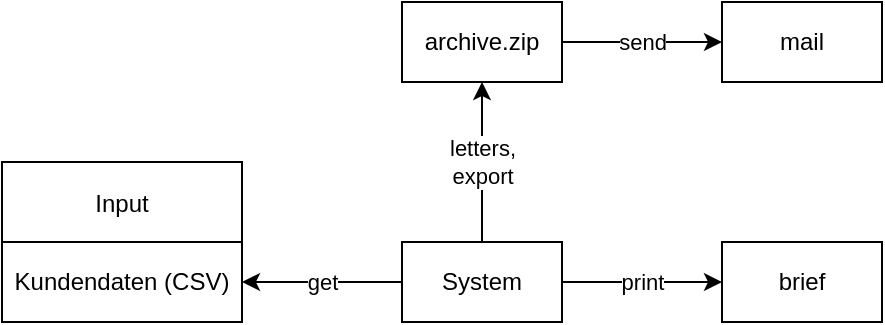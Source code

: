 <mxfile version="24.0.4" type="device">
  <diagram name="Seite-1" id="XtPtEbJ-YFwOECasJ3nE">
    <mxGraphModel dx="637" dy="653" grid="1" gridSize="10" guides="1" tooltips="1" connect="1" arrows="1" fold="1" page="1" pageScale="1" pageWidth="827" pageHeight="1169" math="0" shadow="0">
      <root>
        <mxCell id="0" />
        <mxCell id="1" parent="0" />
        <mxCell id="Cp2ujjPXEhmswo3qMn4P-21" style="edgeStyle=orthogonalEdgeStyle;rounded=0;orthogonalLoop=1;jettySize=auto;html=1;exitX=0;exitY=0.5;exitDx=0;exitDy=0;entryX=1;entryY=0.5;entryDx=0;entryDy=0;" edge="1" parent="1" source="Cp2ujjPXEhmswo3qMn4P-1" target="Cp2ujjPXEhmswo3qMn4P-4">
          <mxGeometry relative="1" as="geometry" />
        </mxCell>
        <mxCell id="Cp2ujjPXEhmswo3qMn4P-22" value="get" style="edgeLabel;html=1;align=center;verticalAlign=middle;resizable=0;points=[];" vertex="1" connectable="0" parent="Cp2ujjPXEhmswo3qMn4P-21">
          <mxGeometry x="-0.22" y="1" relative="1" as="geometry">
            <mxPoint x="-9" y="-1" as="offset" />
          </mxGeometry>
        </mxCell>
        <mxCell id="Cp2ujjPXEhmswo3qMn4P-23" style="edgeStyle=orthogonalEdgeStyle;rounded=0;orthogonalLoop=1;jettySize=auto;html=1;exitX=0.5;exitY=0;exitDx=0;exitDy=0;entryX=0.5;entryY=1;entryDx=0;entryDy=0;" edge="1" parent="1" source="Cp2ujjPXEhmswo3qMn4P-1" target="Cp2ujjPXEhmswo3qMn4P-16">
          <mxGeometry relative="1" as="geometry" />
        </mxCell>
        <mxCell id="Cp2ujjPXEhmswo3qMn4P-24" value="letters,&lt;br&gt;export" style="edgeLabel;html=1;align=center;verticalAlign=middle;resizable=0;points=[];" vertex="1" connectable="0" parent="Cp2ujjPXEhmswo3qMn4P-23">
          <mxGeometry x="0.251" relative="1" as="geometry">
            <mxPoint y="10" as="offset" />
          </mxGeometry>
        </mxCell>
        <mxCell id="Cp2ujjPXEhmswo3qMn4P-27" style="edgeStyle=orthogonalEdgeStyle;rounded=0;orthogonalLoop=1;jettySize=auto;html=1;exitX=1;exitY=0.5;exitDx=0;exitDy=0;entryX=0;entryY=0.5;entryDx=0;entryDy=0;" edge="1" parent="1" source="Cp2ujjPXEhmswo3qMn4P-1" target="Cp2ujjPXEhmswo3qMn4P-18">
          <mxGeometry relative="1" as="geometry" />
        </mxCell>
        <mxCell id="Cp2ujjPXEhmswo3qMn4P-28" value="print" style="edgeLabel;html=1;align=center;verticalAlign=middle;resizable=0;points=[];" vertex="1" connectable="0" parent="Cp2ujjPXEhmswo3qMn4P-27">
          <mxGeometry x="0.12" y="-2" relative="1" as="geometry">
            <mxPoint x="-5" y="-2" as="offset" />
          </mxGeometry>
        </mxCell>
        <mxCell id="Cp2ujjPXEhmswo3qMn4P-1" value="System" style="rounded=0;whiteSpace=wrap;html=1;" vertex="1" parent="1">
          <mxGeometry x="360" y="400" width="80" height="40" as="geometry" />
        </mxCell>
        <mxCell id="Cp2ujjPXEhmswo3qMn4P-3" value="Input" style="shape=table;startSize=40;container=1;collapsible=0;childLayout=tableLayout;" vertex="1" parent="1">
          <mxGeometry x="160" y="360" width="120" height="80" as="geometry" />
        </mxCell>
        <mxCell id="Cp2ujjPXEhmswo3qMn4P-4" value="" style="shape=tableRow;horizontal=0;startSize=0;swimlaneHead=0;swimlaneBody=0;strokeColor=inherit;top=0;left=0;bottom=0;right=0;collapsible=0;dropTarget=0;fillColor=none;points=[[0,0.5],[1,0.5]];portConstraint=eastwest;" vertex="1" parent="Cp2ujjPXEhmswo3qMn4P-3">
          <mxGeometry y="40" width="120" height="40" as="geometry" />
        </mxCell>
        <mxCell id="Cp2ujjPXEhmswo3qMn4P-5" value="Kundendaten (CSV)" style="shape=partialRectangle;html=1;whiteSpace=wrap;connectable=0;strokeColor=inherit;overflow=hidden;fillColor=none;top=0;left=0;bottom=0;right=0;pointerEvents=1;" vertex="1" parent="Cp2ujjPXEhmswo3qMn4P-4">
          <mxGeometry width="120" height="40" as="geometry">
            <mxRectangle width="120" height="40" as="alternateBounds" />
          </mxGeometry>
        </mxCell>
        <mxCell id="Cp2ujjPXEhmswo3qMn4P-25" style="edgeStyle=orthogonalEdgeStyle;rounded=0;orthogonalLoop=1;jettySize=auto;html=1;exitX=1;exitY=0.5;exitDx=0;exitDy=0;entryX=0;entryY=0.5;entryDx=0;entryDy=0;" edge="1" parent="1" source="Cp2ujjPXEhmswo3qMn4P-16" target="Cp2ujjPXEhmswo3qMn4P-17">
          <mxGeometry relative="1" as="geometry" />
        </mxCell>
        <mxCell id="Cp2ujjPXEhmswo3qMn4P-26" value="send" style="edgeLabel;html=1;align=center;verticalAlign=middle;resizable=0;points=[];" vertex="1" connectable="0" parent="Cp2ujjPXEhmswo3qMn4P-25">
          <mxGeometry x="0.204" y="-1" relative="1" as="geometry">
            <mxPoint x="-8" y="-1" as="offset" />
          </mxGeometry>
        </mxCell>
        <mxCell id="Cp2ujjPXEhmswo3qMn4P-16" value="archive.zip" style="rounded=0;whiteSpace=wrap;html=1;" vertex="1" parent="1">
          <mxGeometry x="360" y="280" width="80" height="40" as="geometry" />
        </mxCell>
        <mxCell id="Cp2ujjPXEhmswo3qMn4P-17" value="mail" style="rounded=0;whiteSpace=wrap;html=1;" vertex="1" parent="1">
          <mxGeometry x="520" y="280" width="80" height="40" as="geometry" />
        </mxCell>
        <mxCell id="Cp2ujjPXEhmswo3qMn4P-18" value="brief" style="rounded=0;whiteSpace=wrap;html=1;" vertex="1" parent="1">
          <mxGeometry x="520" y="400" width="80" height="40" as="geometry" />
        </mxCell>
      </root>
    </mxGraphModel>
  </diagram>
</mxfile>
